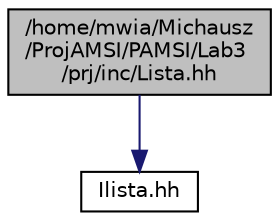 digraph "/home/mwia/Michausz/ProjAMSI/PAMSI/Lab3/prj/inc/Lista.hh"
{
  edge [fontname="Helvetica",fontsize="10",labelfontname="Helvetica",labelfontsize="10"];
  node [fontname="Helvetica",fontsize="10",shape=record];
  Node1 [label="/home/mwia/Michausz\l/ProjAMSI/PAMSI/Lab3\l/prj/inc/Lista.hh",height=0.2,width=0.4,color="black", fillcolor="grey75", style="filled" fontcolor="black"];
  Node1 -> Node2 [color="midnightblue",fontsize="10",style="solid",fontname="Helvetica"];
  Node2 [label="Ilista.hh",height=0.2,width=0.4,color="black", fillcolor="white", style="filled",URL="$_ilista_8hh.html"];
}
